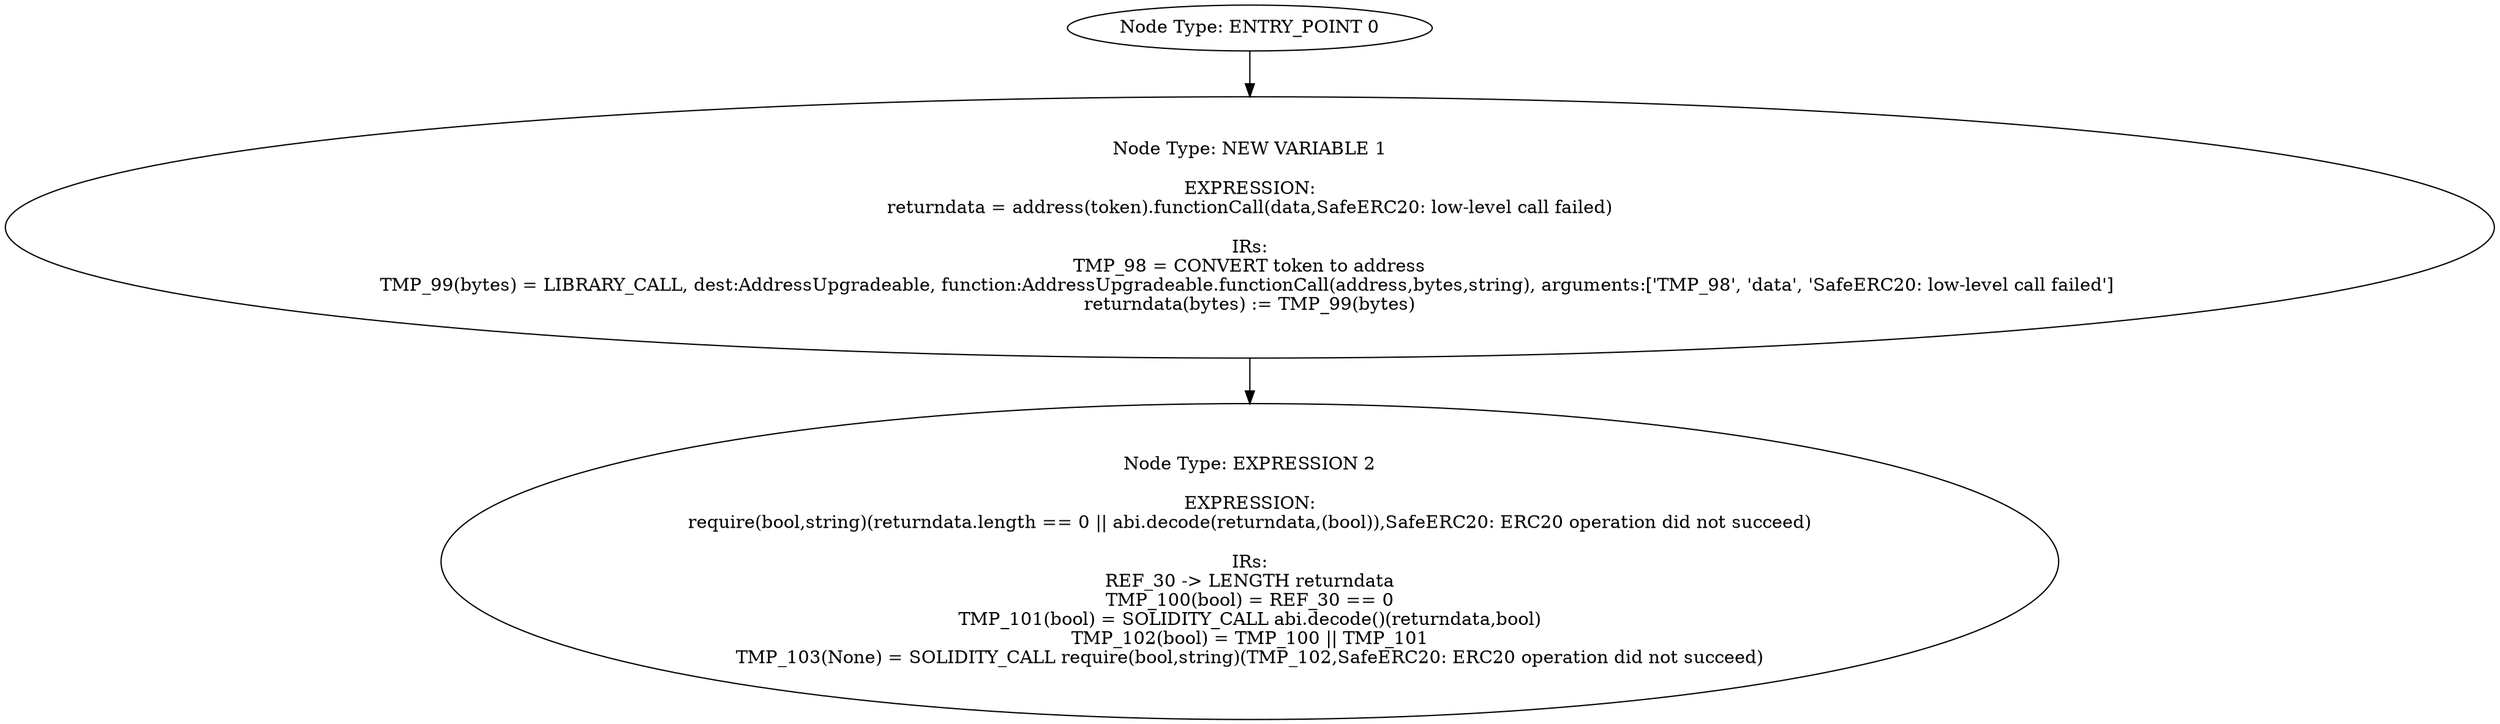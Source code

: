digraph{
0[label="Node Type: ENTRY_POINT 0
"];
0->1;
1[label="Node Type: NEW VARIABLE 1

EXPRESSION:
returndata = address(token).functionCall(data,SafeERC20: low-level call failed)

IRs:
TMP_98 = CONVERT token to address
TMP_99(bytes) = LIBRARY_CALL, dest:AddressUpgradeable, function:AddressUpgradeable.functionCall(address,bytes,string), arguments:['TMP_98', 'data', 'SafeERC20: low-level call failed'] 
returndata(bytes) := TMP_99(bytes)"];
1->2;
2[label="Node Type: EXPRESSION 2

EXPRESSION:
require(bool,string)(returndata.length == 0 || abi.decode(returndata,(bool)),SafeERC20: ERC20 operation did not succeed)

IRs:
REF_30 -> LENGTH returndata
TMP_100(bool) = REF_30 == 0
TMP_101(bool) = SOLIDITY_CALL abi.decode()(returndata,bool)
TMP_102(bool) = TMP_100 || TMP_101
TMP_103(None) = SOLIDITY_CALL require(bool,string)(TMP_102,SafeERC20: ERC20 operation did not succeed)"];
}
